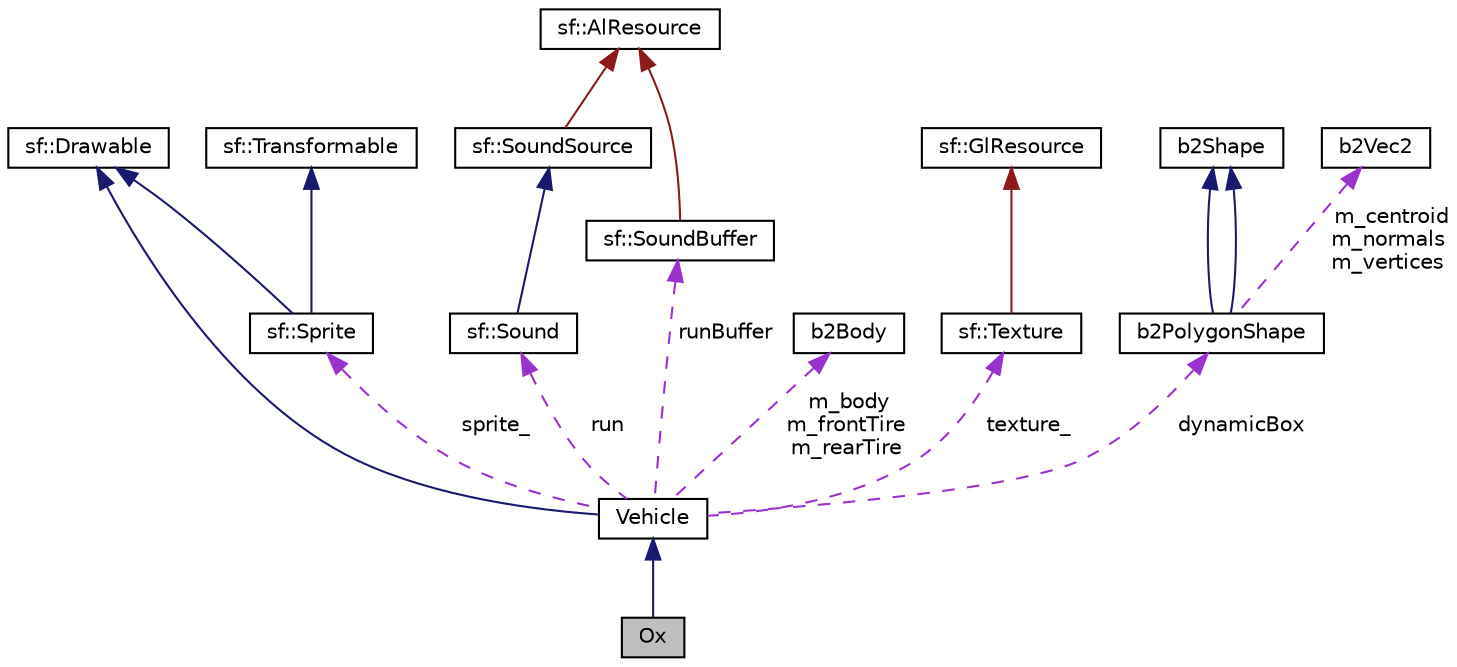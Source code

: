 digraph "Ox"
{
 // LATEX_PDF_SIZE
  edge [fontname="Helvetica",fontsize="10",labelfontname="Helvetica",labelfontsize="10"];
  node [fontname="Helvetica",fontsize="10",shape=record];
  Node1 [label="Ox",height=0.2,width=0.4,color="black", fillcolor="grey75", style="filled", fontcolor="black",tooltip="Class representing an Ox, derived from Vehicle."];
  Node2 -> Node1 [dir="back",color="midnightblue",fontsize="10",style="solid",fontname="Helvetica"];
  Node2 [label="Vehicle",height=0.2,width=0.4,color="black", fillcolor="white", style="filled",URL="$classVehicle.html",tooltip="Class representing a simple vehicle in a 2D physics world using Box2D."];
  Node3 -> Node2 [dir="back",color="midnightblue",fontsize="10",style="solid",fontname="Helvetica"];
  Node3 [label="sf::Drawable",height=0.2,width=0.4,color="black", fillcolor="white", style="filled",URL="$classsf_1_1Drawable.html",tooltip="Abstract base class for objects that can be drawn to a render target."];
  Node4 -> Node2 [dir="back",color="darkorchid3",fontsize="10",style="dashed",label=" run" ,fontname="Helvetica"];
  Node4 [label="sf::Sound",height=0.2,width=0.4,color="black", fillcolor="white", style="filled",URL="$classsf_1_1Sound.html",tooltip="Regular sound that can be played in the audio environment."];
  Node5 -> Node4 [dir="back",color="midnightblue",fontsize="10",style="solid",fontname="Helvetica"];
  Node5 [label="sf::SoundSource",height=0.2,width=0.4,color="black", fillcolor="white", style="filled",URL="$classsf_1_1SoundSource.html",tooltip="Base class defining a sound's properties."];
  Node6 -> Node5 [dir="back",color="firebrick4",fontsize="10",style="solid",fontname="Helvetica"];
  Node6 [label="sf::AlResource",height=0.2,width=0.4,color="black", fillcolor="white", style="filled",URL="$classsf_1_1AlResource.html",tooltip="Base class for classes that require an OpenAL context."];
  Node7 -> Node2 [dir="back",color="darkorchid3",fontsize="10",style="dashed",label=" m_body\nm_frontTire\nm_rearTire" ,fontname="Helvetica"];
  Node7 [label="b2Body",height=0.2,width=0.4,color="black", fillcolor="white", style="filled",URL="$classb2Body.html",tooltip="A rigid body. These are created via b2World::CreateBody."];
  Node8 -> Node2 [dir="back",color="darkorchid3",fontsize="10",style="dashed",label=" texture_" ,fontname="Helvetica"];
  Node8 [label="sf::Texture",height=0.2,width=0.4,color="black", fillcolor="white", style="filled",URL="$classsf_1_1Texture.html",tooltip="Image living on the graphics card that can be used for drawing."];
  Node9 -> Node8 [dir="back",color="firebrick4",fontsize="10",style="solid",fontname="Helvetica"];
  Node9 [label="sf::GlResource",height=0.2,width=0.4,color="black", fillcolor="white", style="filled",URL="$classsf_1_1GlResource.html",tooltip="Base class for classes that require an OpenGL context."];
  Node10 -> Node2 [dir="back",color="darkorchid3",fontsize="10",style="dashed",label=" runBuffer" ,fontname="Helvetica"];
  Node10 [label="sf::SoundBuffer",height=0.2,width=0.4,color="black", fillcolor="white", style="filled",URL="$classsf_1_1SoundBuffer.html",tooltip="Storage for audio samples defining a sound."];
  Node6 -> Node10 [dir="back",color="firebrick4",fontsize="10",style="solid",fontname="Helvetica"];
  Node11 -> Node2 [dir="back",color="darkorchid3",fontsize="10",style="dashed",label=" dynamicBox" ,fontname="Helvetica"];
  Node11 [label="b2PolygonShape",height=0.2,width=0.4,color="black", fillcolor="white", style="filled",URL="$classb2PolygonShape.html",tooltip=" "];
  Node12 -> Node11 [dir="back",color="midnightblue",fontsize="10",style="solid",fontname="Helvetica"];
  Node12 [label="b2Shape",height=0.2,width=0.4,color="black", fillcolor="white", style="filled",URL="$classb2Shape.html",tooltip=" "];
  Node12 -> Node11 [dir="back",color="midnightblue",fontsize="10",style="solid",fontname="Helvetica"];
  Node13 -> Node11 [dir="back",color="darkorchid3",fontsize="10",style="dashed",label=" m_centroid\nm_normals\nm_vertices" ,fontname="Helvetica"];
  Node13 [label="b2Vec2",height=0.2,width=0.4,color="black", fillcolor="white", style="filled",URL="$structb2Vec2.html",tooltip="A 2D column vector."];
  Node14 -> Node2 [dir="back",color="darkorchid3",fontsize="10",style="dashed",label=" sprite_" ,fontname="Helvetica"];
  Node14 [label="sf::Sprite",height=0.2,width=0.4,color="black", fillcolor="white", style="filled",URL="$classsf_1_1Sprite.html",tooltip="Drawable representation of a texture, with its own transformations, color, etc."];
  Node3 -> Node14 [dir="back",color="midnightblue",fontsize="10",style="solid",fontname="Helvetica"];
  Node15 -> Node14 [dir="back",color="midnightblue",fontsize="10",style="solid",fontname="Helvetica"];
  Node15 [label="sf::Transformable",height=0.2,width=0.4,color="black", fillcolor="white", style="filled",URL="$classsf_1_1Transformable.html",tooltip="Decomposed transform defined by a position, a rotation and a scale."];
}
